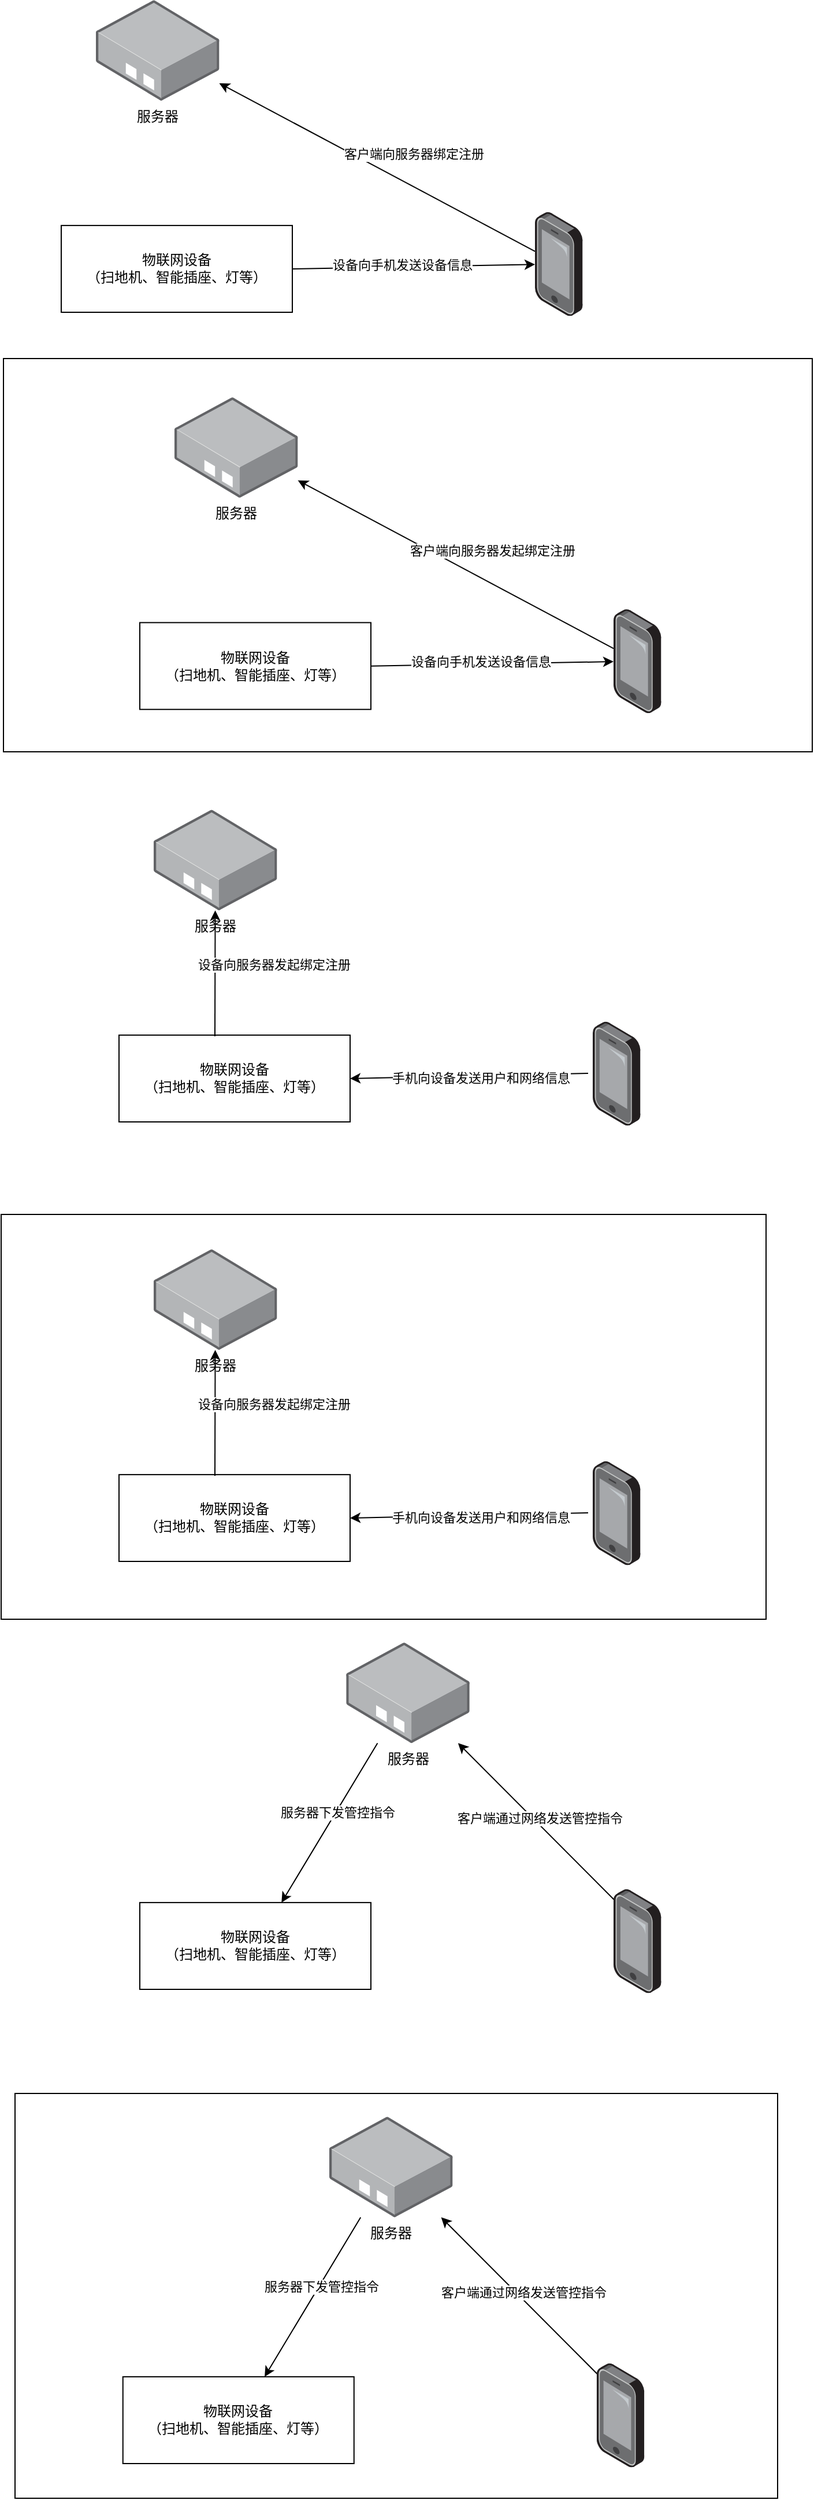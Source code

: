 <mxfile version="21.6.8" type="github">
  <diagram name="第 1 页" id="6wBXwBl5Z8HS61RYGkBm">
    <mxGraphModel dx="1379" dy="684" grid="1" gridSize="10" guides="1" tooltips="1" connect="1" arrows="1" fold="1" page="1" pageScale="1" pageWidth="827" pageHeight="1169" math="0" shadow="0">
      <root>
        <mxCell id="0" />
        <mxCell id="1" parent="0" />
        <mxCell id="IUubtvrcPaJ5jsY_LAJL-11" style="edgeStyle=none;rounded=0;orthogonalLoop=1;jettySize=auto;html=1;exitX=1;exitY=0.5;exitDx=0;exitDy=0;" edge="1" parent="1" source="IUubtvrcPaJ5jsY_LAJL-1" target="IUubtvrcPaJ5jsY_LAJL-5">
          <mxGeometry relative="1" as="geometry" />
        </mxCell>
        <mxCell id="IUubtvrcPaJ5jsY_LAJL-12" value="设备向手机发送设备信息" style="edgeLabel;html=1;align=center;verticalAlign=middle;resizable=0;points=[];" vertex="1" connectable="0" parent="IUubtvrcPaJ5jsY_LAJL-11">
          <mxGeometry x="-0.095" y="2" relative="1" as="geometry">
            <mxPoint as="offset" />
          </mxGeometry>
        </mxCell>
        <mxCell id="IUubtvrcPaJ5jsY_LAJL-1" value="物联网设备&lt;br&gt;（扫地机、智能插座、灯等）" style="rounded=0;whiteSpace=wrap;html=1;" vertex="1" parent="1">
          <mxGeometry x="120" y="274.95" width="200" height="75.05" as="geometry" />
        </mxCell>
        <mxCell id="IUubtvrcPaJ5jsY_LAJL-3" value="服务器" style="image;points=[];aspect=fixed;html=1;align=center;shadow=0;dashed=0;image=img/lib/allied_telesis/media_converters/Media_Converter_Standalone.svg;" vertex="1" parent="1">
          <mxGeometry x="150" y="80" width="106.77" height="87.1" as="geometry" />
        </mxCell>
        <mxCell id="IUubtvrcPaJ5jsY_LAJL-8" style="edgeStyle=none;rounded=0;orthogonalLoop=1;jettySize=auto;html=1;" edge="1" parent="1" source="IUubtvrcPaJ5jsY_LAJL-5" target="IUubtvrcPaJ5jsY_LAJL-3">
          <mxGeometry relative="1" as="geometry">
            <mxPoint x="490" y="250.133" as="sourcePoint" />
            <mxPoint x="350" y="150" as="targetPoint" />
          </mxGeometry>
        </mxCell>
        <mxCell id="IUubtvrcPaJ5jsY_LAJL-9" value="客户端向服务器绑定注册" style="edgeLabel;html=1;align=center;verticalAlign=middle;resizable=0;points=[];" vertex="1" connectable="0" parent="IUubtvrcPaJ5jsY_LAJL-8">
          <mxGeometry x="0.137" y="-2" relative="1" as="geometry">
            <mxPoint x="49" as="offset" />
          </mxGeometry>
        </mxCell>
        <mxCell id="IUubtvrcPaJ5jsY_LAJL-5" value="" style="image;points=[];aspect=fixed;html=1;align=center;shadow=0;dashed=0;image=img/lib/allied_telesis/computer_and_terminals/Smartphone.svg;" vertex="1" parent="1">
          <mxGeometry x="530" y="263.3" width="41.25" height="90" as="geometry" />
        </mxCell>
        <mxCell id="IUubtvrcPaJ5jsY_LAJL-16" value="" style="rounded=0;whiteSpace=wrap;html=1;" vertex="1" parent="1">
          <mxGeometry x="70" y="390" width="700" height="340" as="geometry" />
        </mxCell>
        <mxCell id="IUubtvrcPaJ5jsY_LAJL-17" style="edgeStyle=none;rounded=0;orthogonalLoop=1;jettySize=auto;html=1;exitX=1;exitY=0.5;exitDx=0;exitDy=0;" edge="1" parent="1" source="IUubtvrcPaJ5jsY_LAJL-19" target="IUubtvrcPaJ5jsY_LAJL-23">
          <mxGeometry relative="1" as="geometry" />
        </mxCell>
        <mxCell id="IUubtvrcPaJ5jsY_LAJL-18" value="设备向手机发送设备信息" style="edgeLabel;html=1;align=center;verticalAlign=middle;resizable=0;points=[];" vertex="1" connectable="0" parent="IUubtvrcPaJ5jsY_LAJL-17">
          <mxGeometry x="-0.095" y="2" relative="1" as="geometry">
            <mxPoint as="offset" />
          </mxGeometry>
        </mxCell>
        <mxCell id="IUubtvrcPaJ5jsY_LAJL-19" value="物联网设备&lt;br&gt;（扫地机、智能插座、灯等）" style="rounded=0;whiteSpace=wrap;html=1;" vertex="1" parent="1">
          <mxGeometry x="188" y="618.3" width="200" height="75.05" as="geometry" />
        </mxCell>
        <mxCell id="IUubtvrcPaJ5jsY_LAJL-20" value="服务器" style="image;points=[];aspect=fixed;html=1;align=center;shadow=0;dashed=0;image=img/lib/allied_telesis/media_converters/Media_Converter_Standalone.svg;" vertex="1" parent="1">
          <mxGeometry x="218" y="423.35" width="106.77" height="87.1" as="geometry" />
        </mxCell>
        <mxCell id="IUubtvrcPaJ5jsY_LAJL-21" style="edgeStyle=none;rounded=0;orthogonalLoop=1;jettySize=auto;html=1;" edge="1" parent="1" source="IUubtvrcPaJ5jsY_LAJL-23" target="IUubtvrcPaJ5jsY_LAJL-20">
          <mxGeometry relative="1" as="geometry">
            <mxPoint x="558" y="593.483" as="sourcePoint" />
            <mxPoint x="418" y="493.35" as="targetPoint" />
          </mxGeometry>
        </mxCell>
        <mxCell id="IUubtvrcPaJ5jsY_LAJL-22" value="客户端向服务器发起绑定注册" style="edgeLabel;html=1;align=center;verticalAlign=middle;resizable=0;points=[];" vertex="1" connectable="0" parent="IUubtvrcPaJ5jsY_LAJL-21">
          <mxGeometry x="0.137" y="-2" relative="1" as="geometry">
            <mxPoint x="49" as="offset" />
          </mxGeometry>
        </mxCell>
        <mxCell id="IUubtvrcPaJ5jsY_LAJL-23" value="" style="image;points=[];aspect=fixed;html=1;align=center;shadow=0;dashed=0;image=img/lib/allied_telesis/computer_and_terminals/Smartphone.svg;" vertex="1" parent="1">
          <mxGeometry x="598" y="606.65" width="41.25" height="90" as="geometry" />
        </mxCell>
        <mxCell id="IUubtvrcPaJ5jsY_LAJL-24" style="edgeStyle=none;rounded=0;orthogonalLoop=1;jettySize=auto;html=1;exitX=-0.097;exitY=0.497;exitDx=0;exitDy=0;strokeColor=default;exitPerimeter=0;entryX=1;entryY=0.5;entryDx=0;entryDy=0;" edge="1" parent="1" source="IUubtvrcPaJ5jsY_LAJL-30" target="IUubtvrcPaJ5jsY_LAJL-26">
          <mxGeometry relative="1" as="geometry">
            <mxPoint x="480" y="1050" as="targetPoint" />
          </mxGeometry>
        </mxCell>
        <mxCell id="IUubtvrcPaJ5jsY_LAJL-25" value="手机向设备发送用户和网络信息" style="edgeLabel;html=1;align=center;verticalAlign=middle;resizable=0;points=[];" vertex="1" connectable="0" parent="IUubtvrcPaJ5jsY_LAJL-24">
          <mxGeometry x="-0.095" y="2" relative="1" as="geometry">
            <mxPoint as="offset" />
          </mxGeometry>
        </mxCell>
        <mxCell id="IUubtvrcPaJ5jsY_LAJL-26" value="物联网设备&lt;br&gt;（扫地机、智能插座、灯等）" style="rounded=0;whiteSpace=wrap;html=1;" vertex="1" parent="1">
          <mxGeometry x="170" y="974.95" width="200" height="75.05" as="geometry" />
        </mxCell>
        <mxCell id="IUubtvrcPaJ5jsY_LAJL-27" value="服务器" style="image;points=[];aspect=fixed;html=1;align=center;shadow=0;dashed=0;image=img/lib/allied_telesis/media_converters/Media_Converter_Standalone.svg;" vertex="1" parent="1">
          <mxGeometry x="200" y="780" width="106.77" height="87.1" as="geometry" />
        </mxCell>
        <mxCell id="IUubtvrcPaJ5jsY_LAJL-28" style="edgeStyle=none;rounded=0;orthogonalLoop=1;jettySize=auto;html=1;exitX=0.415;exitY=0.014;exitDx=0;exitDy=0;exitPerimeter=0;" edge="1" parent="1" source="IUubtvrcPaJ5jsY_LAJL-26" target="IUubtvrcPaJ5jsY_LAJL-27">
          <mxGeometry relative="1" as="geometry">
            <mxPoint x="253" y="970" as="sourcePoint" />
            <mxPoint x="400" y="850" as="targetPoint" />
          </mxGeometry>
        </mxCell>
        <mxCell id="IUubtvrcPaJ5jsY_LAJL-29" value="设备向服务器发起绑定注册" style="edgeLabel;html=1;align=center;verticalAlign=middle;resizable=0;points=[];" vertex="1" connectable="0" parent="IUubtvrcPaJ5jsY_LAJL-28">
          <mxGeometry x="0.137" y="-2" relative="1" as="geometry">
            <mxPoint x="49" as="offset" />
          </mxGeometry>
        </mxCell>
        <mxCell id="IUubtvrcPaJ5jsY_LAJL-30" value="" style="image;points=[];aspect=fixed;html=1;align=center;shadow=0;dashed=0;image=img/lib/allied_telesis/computer_and_terminals/Smartphone.svg;" vertex="1" parent="1">
          <mxGeometry x="580" y="963.3" width="41.25" height="90" as="geometry" />
        </mxCell>
        <mxCell id="IUubtvrcPaJ5jsY_LAJL-31" value="" style="rounded=0;whiteSpace=wrap;html=1;" vertex="1" parent="1">
          <mxGeometry x="68" y="1130" width="662" height="350" as="geometry" />
        </mxCell>
        <mxCell id="IUubtvrcPaJ5jsY_LAJL-32" style="edgeStyle=none;rounded=0;orthogonalLoop=1;jettySize=auto;html=1;exitX=-0.097;exitY=0.497;exitDx=0;exitDy=0;strokeColor=default;exitPerimeter=0;entryX=1;entryY=0.5;entryDx=0;entryDy=0;" edge="1" parent="1" source="IUubtvrcPaJ5jsY_LAJL-38" target="IUubtvrcPaJ5jsY_LAJL-34">
          <mxGeometry relative="1" as="geometry">
            <mxPoint x="480" y="1430" as="targetPoint" />
          </mxGeometry>
        </mxCell>
        <mxCell id="IUubtvrcPaJ5jsY_LAJL-33" value="手机向设备发送用户和网络信息" style="edgeLabel;html=1;align=center;verticalAlign=middle;resizable=0;points=[];" vertex="1" connectable="0" parent="IUubtvrcPaJ5jsY_LAJL-32">
          <mxGeometry x="-0.095" y="2" relative="1" as="geometry">
            <mxPoint as="offset" />
          </mxGeometry>
        </mxCell>
        <mxCell id="IUubtvrcPaJ5jsY_LAJL-34" value="物联网设备&lt;br&gt;（扫地机、智能插座、灯等）" style="rounded=0;whiteSpace=wrap;html=1;" vertex="1" parent="1">
          <mxGeometry x="170" y="1354.95" width="200" height="75.05" as="geometry" />
        </mxCell>
        <mxCell id="IUubtvrcPaJ5jsY_LAJL-35" value="服务器" style="image;points=[];aspect=fixed;html=1;align=center;shadow=0;dashed=0;image=img/lib/allied_telesis/media_converters/Media_Converter_Standalone.svg;" vertex="1" parent="1">
          <mxGeometry x="200" y="1160" width="106.77" height="87.1" as="geometry" />
        </mxCell>
        <mxCell id="IUubtvrcPaJ5jsY_LAJL-36" style="edgeStyle=none;rounded=0;orthogonalLoop=1;jettySize=auto;html=1;exitX=0.415;exitY=0.014;exitDx=0;exitDy=0;exitPerimeter=0;" edge="1" parent="1" source="IUubtvrcPaJ5jsY_LAJL-34" target="IUubtvrcPaJ5jsY_LAJL-35">
          <mxGeometry relative="1" as="geometry">
            <mxPoint x="253" y="1350" as="sourcePoint" />
            <mxPoint x="400" y="1230" as="targetPoint" />
          </mxGeometry>
        </mxCell>
        <mxCell id="IUubtvrcPaJ5jsY_LAJL-37" value="设备向服务器发起绑定注册" style="edgeLabel;html=1;align=center;verticalAlign=middle;resizable=0;points=[];" vertex="1" connectable="0" parent="IUubtvrcPaJ5jsY_LAJL-36">
          <mxGeometry x="0.137" y="-2" relative="1" as="geometry">
            <mxPoint x="49" as="offset" />
          </mxGeometry>
        </mxCell>
        <mxCell id="IUubtvrcPaJ5jsY_LAJL-38" value="" style="image;points=[];aspect=fixed;html=1;align=center;shadow=0;dashed=0;image=img/lib/allied_telesis/computer_and_terminals/Smartphone.svg;" vertex="1" parent="1">
          <mxGeometry x="580" y="1343.3" width="41.25" height="90" as="geometry" />
        </mxCell>
        <mxCell id="IUubtvrcPaJ5jsY_LAJL-39" style="edgeStyle=none;rounded=0;orthogonalLoop=1;jettySize=auto;html=1;exitX=0.048;exitY=0.119;exitDx=0;exitDy=0;strokeColor=default;exitPerimeter=0;" edge="1" parent="1" source="IUubtvrcPaJ5jsY_LAJL-45" target="IUubtvrcPaJ5jsY_LAJL-42">
          <mxGeometry relative="1" as="geometry">
            <mxPoint x="490" y="1654.445" as="targetPoint" />
            <mxPoint x="695.999" y="1650.0" as="sourcePoint" />
          </mxGeometry>
        </mxCell>
        <mxCell id="IUubtvrcPaJ5jsY_LAJL-46" value="客户端通过网络发送管控指令" style="edgeLabel;html=1;align=center;verticalAlign=middle;resizable=0;points=[];" vertex="1" connectable="0" parent="IUubtvrcPaJ5jsY_LAJL-39">
          <mxGeometry x="0.009" y="-4" relative="1" as="geometry">
            <mxPoint as="offset" />
          </mxGeometry>
        </mxCell>
        <mxCell id="IUubtvrcPaJ5jsY_LAJL-41" value="物联网设备&lt;br&gt;（扫地机、智能插座、灯等）" style="rounded=0;whiteSpace=wrap;html=1;" vertex="1" parent="1">
          <mxGeometry x="188" y="1724.95" width="200" height="75.05" as="geometry" />
        </mxCell>
        <mxCell id="IUubtvrcPaJ5jsY_LAJL-42" value="服务器" style="image;points=[];aspect=fixed;html=1;align=center;shadow=0;dashed=0;image=img/lib/allied_telesis/media_converters/Media_Converter_Standalone.svg;" vertex="1" parent="1">
          <mxGeometry x="366.62" y="1500" width="106.77" height="87.1" as="geometry" />
        </mxCell>
        <mxCell id="IUubtvrcPaJ5jsY_LAJL-43" style="edgeStyle=none;rounded=0;orthogonalLoop=1;jettySize=auto;html=1;" edge="1" parent="1" source="IUubtvrcPaJ5jsY_LAJL-42" target="IUubtvrcPaJ5jsY_LAJL-41">
          <mxGeometry relative="1" as="geometry">
            <mxPoint x="271" y="1720" as="sourcePoint" />
            <mxPoint x="100" y="1610" as="targetPoint" />
          </mxGeometry>
        </mxCell>
        <mxCell id="IUubtvrcPaJ5jsY_LAJL-47" value="服务器下发管控指令" style="edgeLabel;html=1;align=center;verticalAlign=middle;resizable=0;points=[];" vertex="1" connectable="0" parent="IUubtvrcPaJ5jsY_LAJL-43">
          <mxGeometry x="-0.14" y="1" relative="1" as="geometry">
            <mxPoint as="offset" />
          </mxGeometry>
        </mxCell>
        <mxCell id="IUubtvrcPaJ5jsY_LAJL-45" value="" style="image;points=[];aspect=fixed;html=1;align=center;shadow=0;dashed=0;image=img/lib/allied_telesis/computer_and_terminals/Smartphone.svg;" vertex="1" parent="1">
          <mxGeometry x="598" y="1713.3" width="41.25" height="90" as="geometry" />
        </mxCell>
        <mxCell id="IUubtvrcPaJ5jsY_LAJL-48" value="" style="rounded=0;whiteSpace=wrap;html=1;" vertex="1" parent="1">
          <mxGeometry x="80" y="1890" width="660" height="350" as="geometry" />
        </mxCell>
        <mxCell id="IUubtvrcPaJ5jsY_LAJL-49" style="edgeStyle=none;rounded=0;orthogonalLoop=1;jettySize=auto;html=1;exitX=0.048;exitY=0.119;exitDx=0;exitDy=0;strokeColor=default;exitPerimeter=0;" edge="1" parent="1" source="IUubtvrcPaJ5jsY_LAJL-55" target="IUubtvrcPaJ5jsY_LAJL-52">
          <mxGeometry relative="1" as="geometry">
            <mxPoint x="475.38" y="2064.445" as="targetPoint" />
            <mxPoint x="681.379" y="2060" as="sourcePoint" />
          </mxGeometry>
        </mxCell>
        <mxCell id="IUubtvrcPaJ5jsY_LAJL-50" value="客户端通过网络发送管控指令" style="edgeLabel;html=1;align=center;verticalAlign=middle;resizable=0;points=[];" vertex="1" connectable="0" parent="IUubtvrcPaJ5jsY_LAJL-49">
          <mxGeometry x="0.009" y="-4" relative="1" as="geometry">
            <mxPoint as="offset" />
          </mxGeometry>
        </mxCell>
        <mxCell id="IUubtvrcPaJ5jsY_LAJL-51" value="物联网设备&lt;br&gt;（扫地机、智能插座、灯等）" style="rounded=0;whiteSpace=wrap;html=1;" vertex="1" parent="1">
          <mxGeometry x="173.38" y="2134.95" width="200" height="75.05" as="geometry" />
        </mxCell>
        <mxCell id="IUubtvrcPaJ5jsY_LAJL-52" value="服务器" style="image;points=[];aspect=fixed;html=1;align=center;shadow=0;dashed=0;image=img/lib/allied_telesis/media_converters/Media_Converter_Standalone.svg;" vertex="1" parent="1">
          <mxGeometry x="352" y="1910" width="106.77" height="87.1" as="geometry" />
        </mxCell>
        <mxCell id="IUubtvrcPaJ5jsY_LAJL-53" style="edgeStyle=none;rounded=0;orthogonalLoop=1;jettySize=auto;html=1;" edge="1" parent="1" source="IUubtvrcPaJ5jsY_LAJL-52" target="IUubtvrcPaJ5jsY_LAJL-51">
          <mxGeometry relative="1" as="geometry">
            <mxPoint x="256.38" y="2130" as="sourcePoint" />
            <mxPoint x="85.38" y="2020" as="targetPoint" />
          </mxGeometry>
        </mxCell>
        <mxCell id="IUubtvrcPaJ5jsY_LAJL-54" value="服务器下发管控指令" style="edgeLabel;html=1;align=center;verticalAlign=middle;resizable=0;points=[];" vertex="1" connectable="0" parent="IUubtvrcPaJ5jsY_LAJL-53">
          <mxGeometry x="-0.14" y="1" relative="1" as="geometry">
            <mxPoint as="offset" />
          </mxGeometry>
        </mxCell>
        <mxCell id="IUubtvrcPaJ5jsY_LAJL-55" value="" style="image;points=[];aspect=fixed;html=1;align=center;shadow=0;dashed=0;image=img/lib/allied_telesis/computer_and_terminals/Smartphone.svg;" vertex="1" parent="1">
          <mxGeometry x="583.38" y="2123.3" width="41.25" height="90" as="geometry" />
        </mxCell>
      </root>
    </mxGraphModel>
  </diagram>
</mxfile>
